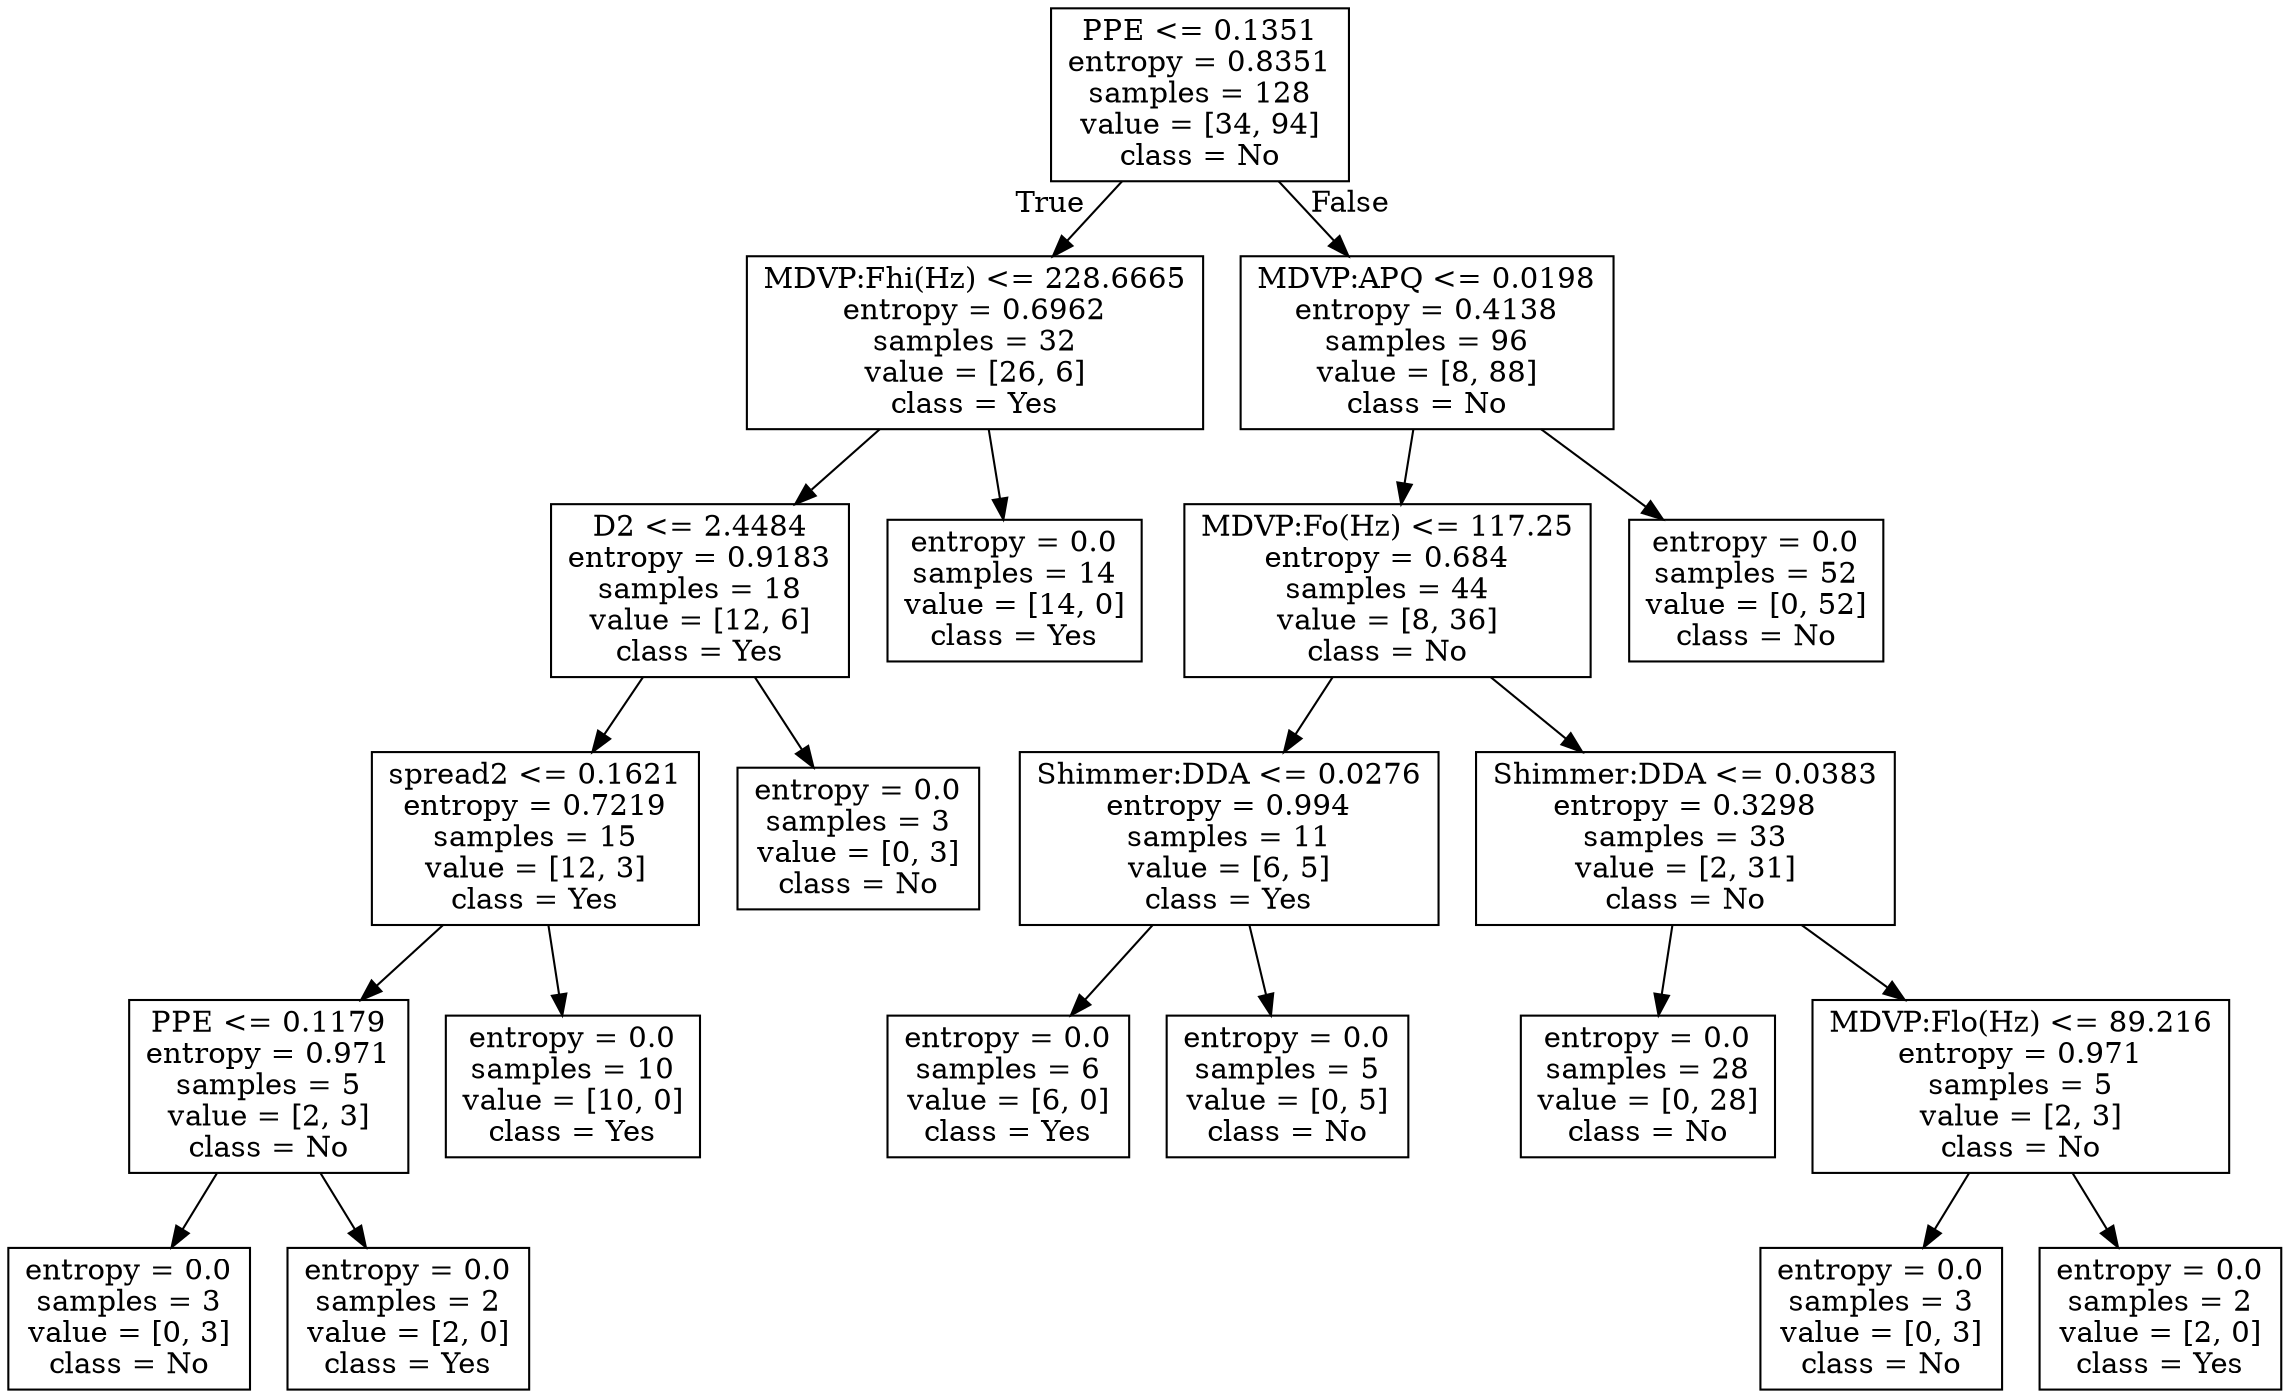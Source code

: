digraph Tree {
node [shape=box] ;
0 [label="PPE <= 0.1351\nentropy = 0.8351\nsamples = 128\nvalue = [34, 94]\nclass = No"] ;
1 [label="MDVP:Fhi(Hz) <= 228.6665\nentropy = 0.6962\nsamples = 32\nvalue = [26, 6]\nclass = Yes"] ;
0 -> 1 [labeldistance=2.5, labelangle=45, headlabel="True"] ;
2 [label="D2 <= 2.4484\nentropy = 0.9183\nsamples = 18\nvalue = [12, 6]\nclass = Yes"] ;
1 -> 2 ;
3 [label="spread2 <= 0.1621\nentropy = 0.7219\nsamples = 15\nvalue = [12, 3]\nclass = Yes"] ;
2 -> 3 ;
4 [label="PPE <= 0.1179\nentropy = 0.971\nsamples = 5\nvalue = [2, 3]\nclass = No"] ;
3 -> 4 ;
5 [label="entropy = 0.0\nsamples = 3\nvalue = [0, 3]\nclass = No"] ;
4 -> 5 ;
6 [label="entropy = 0.0\nsamples = 2\nvalue = [2, 0]\nclass = Yes"] ;
4 -> 6 ;
7 [label="entropy = 0.0\nsamples = 10\nvalue = [10, 0]\nclass = Yes"] ;
3 -> 7 ;
8 [label="entropy = 0.0\nsamples = 3\nvalue = [0, 3]\nclass = No"] ;
2 -> 8 ;
9 [label="entropy = 0.0\nsamples = 14\nvalue = [14, 0]\nclass = Yes"] ;
1 -> 9 ;
10 [label="MDVP:APQ <= 0.0198\nentropy = 0.4138\nsamples = 96\nvalue = [8, 88]\nclass = No"] ;
0 -> 10 [labeldistance=2.5, labelangle=-45, headlabel="False"] ;
11 [label="MDVP:Fo(Hz) <= 117.25\nentropy = 0.684\nsamples = 44\nvalue = [8, 36]\nclass = No"] ;
10 -> 11 ;
12 [label="Shimmer:DDA <= 0.0276\nentropy = 0.994\nsamples = 11\nvalue = [6, 5]\nclass = Yes"] ;
11 -> 12 ;
13 [label="entropy = 0.0\nsamples = 6\nvalue = [6, 0]\nclass = Yes"] ;
12 -> 13 ;
14 [label="entropy = 0.0\nsamples = 5\nvalue = [0, 5]\nclass = No"] ;
12 -> 14 ;
15 [label="Shimmer:DDA <= 0.0383\nentropy = 0.3298\nsamples = 33\nvalue = [2, 31]\nclass = No"] ;
11 -> 15 ;
16 [label="entropy = 0.0\nsamples = 28\nvalue = [0, 28]\nclass = No"] ;
15 -> 16 ;
17 [label="MDVP:Flo(Hz) <= 89.216\nentropy = 0.971\nsamples = 5\nvalue = [2, 3]\nclass = No"] ;
15 -> 17 ;
18 [label="entropy = 0.0\nsamples = 3\nvalue = [0, 3]\nclass = No"] ;
17 -> 18 ;
19 [label="entropy = 0.0\nsamples = 2\nvalue = [2, 0]\nclass = Yes"] ;
17 -> 19 ;
20 [label="entropy = 0.0\nsamples = 52\nvalue = [0, 52]\nclass = No"] ;
10 -> 20 ;
}